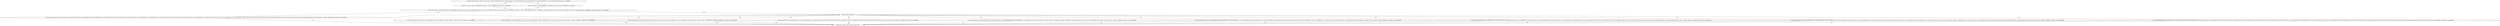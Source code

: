 digraph "func" {
"134547639" [label = "'push ebp', 'push edi', 'push esi', 'push ebx', 'sub esp, 0x2c', 'mov ebp, dword [esp+0x40]', 'mov eax, dword [esp+0x44]', 'mov edx, dword [esp+0x48]', 'mov ecx, dword [esp+0x4c]', 'mov ebx, dword [esp+0x50]', 'mov esi, dword [esp+0x54]', 'test eax, eax', 'je 0x8050962', " ]
"134547810" [label = "'sub esp, 0xc', 'push ecx', 'push edx', 'push 0x8054598', 'push 0x1', 'push ebp', 'call 0x8049570', 'add esp, 0x20', 'jmp 0x80508f4', " ]
"134547678" [label = "'sub esp, 0x8', 'push ecx', 'push edx', 'push eax', 'push 0x805458c', 'push 0x1', 'push ebp', 'call 0x8049570', 'add esp, 0x20', " ]
"134547700" [label = "'sub esp, 0x4', 'push 0x5', 'push 0x805459f', 'push 0x0', 'call 0x80492b0', 'mov dword [esp], 0x7e6', 'push eax', 'push 0x80548a0', 'push 0x1', 'push ebp', 'call 0x8049570', 'add esp, 0x18', 'push ebp', 'push 0xa', 'call 0x80492a0', 'add esp, 0xc', 'push 0x5', 'push 0x8054644', 'push 0x0', 'call 0x80492b0', 'push 0x80546f0', 'push eax', 'push 0x1', 'push ebp', 'call 0x8049570', 'add esp, 0x18', 'push ebp', 'push 0xa', 'call 0x80492a0', 'add esp, 0x10', 'cmp esi, 0x9', 'ja 0x8050bf9', " ]
"134548473" [label = "'mov edi, dword [ebx+0x20]', 'mov esi, dword [ebx+0x1c]', 'mov eax, dword [ebx+0x18]', 'mov dword [esp+0x8], eax', 'mov edx, dword [ebx+0x14]', 'mov dword [esp+0xc], edx', 'mov ecx, dword [ebx+0x10]', 'mov dword [esp+0x10], ecx', 'mov eax, dword [ebx+0xc]', 'mov dword [esp+0x14], eax', 'mov edx, dword [ebx+0x8]', 'mov dword [esp+0x18], edx', 'mov ecx, dword [ebx+0x4]', 'mov dword [esp+0x1c], ecx', 'mov ebx, dword [ebx]', 'sub esp, 0x4', 'push 0x5', 'push 0x8054810', 'push 0x0', 'call 0x80492b0', 'push edi', 'push esi', 'push dword [esp+0x20]', 'push dword [esp+0x28]', 'push dword [esp+0x30]', 'push dword [esp+0x38]', 'push dword [esp+0x40]', 'push dword [esp+0x48]', 'push ebx', 'push eax', 'push 0x1', 'push ebp', 'call 0x8049570', 'add esp, 0x40', 'jmp 0x805099c', " ]
"134547803" [label = "'jmp dword [esi*4+0x8054874]', " ]
"134547868" [label = "'add esp, 0x2c', 'pop ebx', 'pop esi', 'pop edi', 'pop ebp', 'retn', " ]
"134547836" [label = "'mov ebx, dword [ebx]', 'sub esp, 0x4', 'push 0x5', 'push 0x80545a3', 'push 0x0', 'call 0x80492b0', 'push ebx', 'push eax', 'push 0x1', 'push ebp', 'call 0x8049570', 'add esp, 0x20', " ]
"134547876" [label = "'mov esi, dword [ebx+0x4]', 'mov ebx, dword [ebx]', 'sub esp, 0x4', 'push 0x5', 'push 0x80545b3', 'push 0x0', 'call 0x80492b0', 'mov dword [esp], esi', 'push ebx', 'push eax', 'push 0x1', 'push ebp', 'call 0x8049570', 'add esp, 0x20', 'jmp 0x805099c', " ]
"134547916" [label = "'mov edi, dword [ebx+0x8]', 'mov esi, dword [ebx+0x4]', 'mov ebx, dword [ebx]', 'sub esp, 0x4', 'push 0x5', 'push 0x80545ca', 'push 0x0', 'call 0x80492b0', 'add esp, 0x8', 'push edi', 'push esi', 'push ebx', 'push eax', 'push 0x1', 'push ebp', 'call 0x8049570', 'add esp, 0x20', 'jmp 0x805099c', " ]
"134547961" [label = "'mov eax, dword [ebx+0xc]', 'mov dword [esp+0x8], eax', 'mov edi, dword [ebx+0x8]', 'mov esi, dword [ebx+0x4]', 'mov ebx, dword [ebx]', 'sub esp, 0x4', 'push 0x5', 'push 0x8054714', 'push 0x0', 'call 0x80492b0', 'add esp, 0xc', 'push dword [esp+0xc]', 'push edi', 'push esi', 'push ebx', 'push eax', 'push 0x1', 'push ebp', 'call 0x8049570', 'add esp, 0x20', 'jmp 0x805099c', " ]
"134548020" [label = "'mov eax, dword [ebx+0x10]', 'mov dword [esp+0x8], eax', 'mov edi, dword [ebx+0xc]', 'mov esi, dword [ebx+0x8]', 'mov edx, dword [ebx+0x4]', 'mov dword [esp+0xc], edx', 'mov ebx, dword [ebx]', 'sub esp, 0x4', 'push 0x5', 'push 0x8054734', 'push 0x0', 'call 0x80492b0', 'push dword [esp+0x18]', 'push edi', 'push esi', 'push dword [esp+0x28]', 'push ebx', 'push eax', 'push 0x1', 'push ebp', 'call 0x8049570', 'add esp, 0x30', 'jmp 0x805099c', " ]
"134548087" [label = "'mov edi, dword [ebx+0x14]', 'mov esi, dword [ebx+0x10]', 'mov eax, dword [ebx+0xc]', 'mov dword [esp+0x8], eax', 'mov ecx, dword [ebx+0x8]', 'mov dword [esp+0xc], ecx', 'mov edx, dword [ebx+0x4]', 'mov dword [esp+0x10], edx', 'mov ebx, dword [ebx]', 'sub esp, 0x4', 'push 0x5', 'push 0x8054758', 'push 0x0', 'call 0x80492b0', 'mov dword [esp], edi', 'push esi', 'push dword [esp+0x1c]', 'push dword [esp+0x24]', 'push dword [esp+0x2c]', 'push ebx', 'push eax', 'push 0x1', 'push ebp', 'call 0x8049570', 'add esp, 0x30', 'jmp 0x805099c', " ]
"134548167" [label = "'mov edi, dword [ebx+0x18]', 'mov esi, dword [ebx+0x14]', 'mov eax, dword [ebx+0x10]', 'mov dword [esp+0x8], eax', 'mov ecx, dword [ebx+0xc]', 'mov dword [esp+0xc], ecx', 'mov edx, dword [ebx+0x8]', 'mov dword [esp+0x10], edx', 'mov eax, dword [ebx+0x4]', 'mov dword [esp+0x14], eax', 'mov ebx, dword [ebx]', 'sub esp, 0x4', 'push 0x5', 'push 0x8054780', 'push 0x0', 'call 0x80492b0', 'add esp, 0x8', 'push edi', 'push esi', 'push dword [esp+0x18]', 'push dword [esp+0x20]', 'push dword [esp+0x28]', 'push dword [esp+0x30]', 'push ebx', 'push eax', 'push 0x1', 'push ebp', 'call 0x8049570', 'add esp, 0x30', 'jmp 0x805099c', " ]
"134548259" [label = "'mov edi, dword [ebx+0x1c]', 'mov esi, dword [ebx+0x18]', 'mov eax, dword [ebx+0x14]', 'mov dword [esp+0x8], eax', 'mov ecx, dword [ebx+0x10]', 'mov dword [esp+0xc], ecx', 'mov edx, dword [ebx+0xc]', 'mov dword [esp+0x10], edx', 'mov eax, dword [ebx+0x8]', 'mov dword [esp+0x14], eax', 'mov ecx, dword [ebx+0x4]', 'mov dword [esp+0x18], ecx', 'mov ebx, dword [ebx]', 'sub esp, 0x4', 'push 0x5', 'push 0x80547ac', 'push 0x0', 'call 0x80492b0', 'add esp, 0xc', 'push edi', 'push esi', 'push dword [esp+0x14]', 'push dword [esp+0x1c]', 'push dword [esp+0x24]', 'push dword [esp+0x2c]', 'push dword [esp+0x34]', 'push ebx', 'push eax', 'push 0x1', 'push ebp', 'call 0x8049570', 'add esp, 0x30', 'jmp 0x805099c', " ]
"134548362" [label = "'mov edi, dword [ebx+0x20]', 'mov esi, dword [ebx+0x1c]', 'mov eax, dword [ebx+0x18]', 'mov dword [esp+0x8], eax', 'mov edx, dword [ebx+0x14]', 'mov dword [esp+0xc], edx', 'mov ecx, dword [ebx+0x10]', 'mov dword [esp+0x10], ecx', 'mov eax, dword [ebx+0xc]', 'mov dword [esp+0x14], eax', 'mov edx, dword [ebx+0x8]', 'mov dword [esp+0x18], edx', 'mov ecx, dword [ebx+0x4]', 'mov dword [esp+0x1c], ecx', 'mov ebx, dword [ebx]', 'sub esp, 0x4', 'push 0x5', 'push 0x80547dc', 'push 0x0', 'call 0x80492b0', 'push edi', 'push esi', 'push dword [esp+0x20]', 'push dword [esp+0x28]', 'push dword [esp+0x30]', 'push dword [esp+0x38]', 'push dword [esp+0x40]', 'push dword [esp+0x48]', 'push ebx', 'push eax', 'push 0x1', 'push ebp', 'call 0x8049570', 'add esp, 0x40', 'jmp 0x805099c', " ]
"134547639" -> "134547810" [ label = "CFG" ]
"134547639" -> "134547678" [ label = "CFG" ]
"134547810" -> "134547700" [ label = "CFG" ]
"134547678" -> "134547700" [ label = "CFG" ]
"134547700" -> "134548473" [ label = "CFG" ]
"134547700" -> "134547803" [ label = "CFG" ]
"134548473" -> "134547868" [ label = "CFG" ]
"134547803" -> "134547836" [ label = "CFG" ]
"134547803" -> "134547868" [ label = "CFG" ]
"134547803" -> "134547876" [ label = "CFG" ]
"134547803" -> "134547916" [ label = "CFG" ]
"134547803" -> "134547961" [ label = "CFG" ]
"134547803" -> "134548020" [ label = "CFG" ]
"134547803" -> "134548087" [ label = "CFG" ]
"134547803" -> "134548167" [ label = "CFG" ]
"134547803" -> "134548259" [ label = "CFG" ]
"134547803" -> "134548362" [ label = "CFG" ]
"134547836" -> "134547868" [ label = "CFG" ]
"134547876" -> "134547868" [ label = "CFG" ]
"134547916" -> "134547868" [ label = "CFG" ]
"134547961" -> "134547868" [ label = "CFG" ]
"134548020" -> "134547868" [ label = "CFG" ]
"134548087" -> "134547868" [ label = "CFG" ]
"134548167" -> "134547868" [ label = "CFG" ]
"134548259" -> "134547868" [ label = "CFG" ]
"134548362" -> "134547868" [ label = "CFG" ]
}
